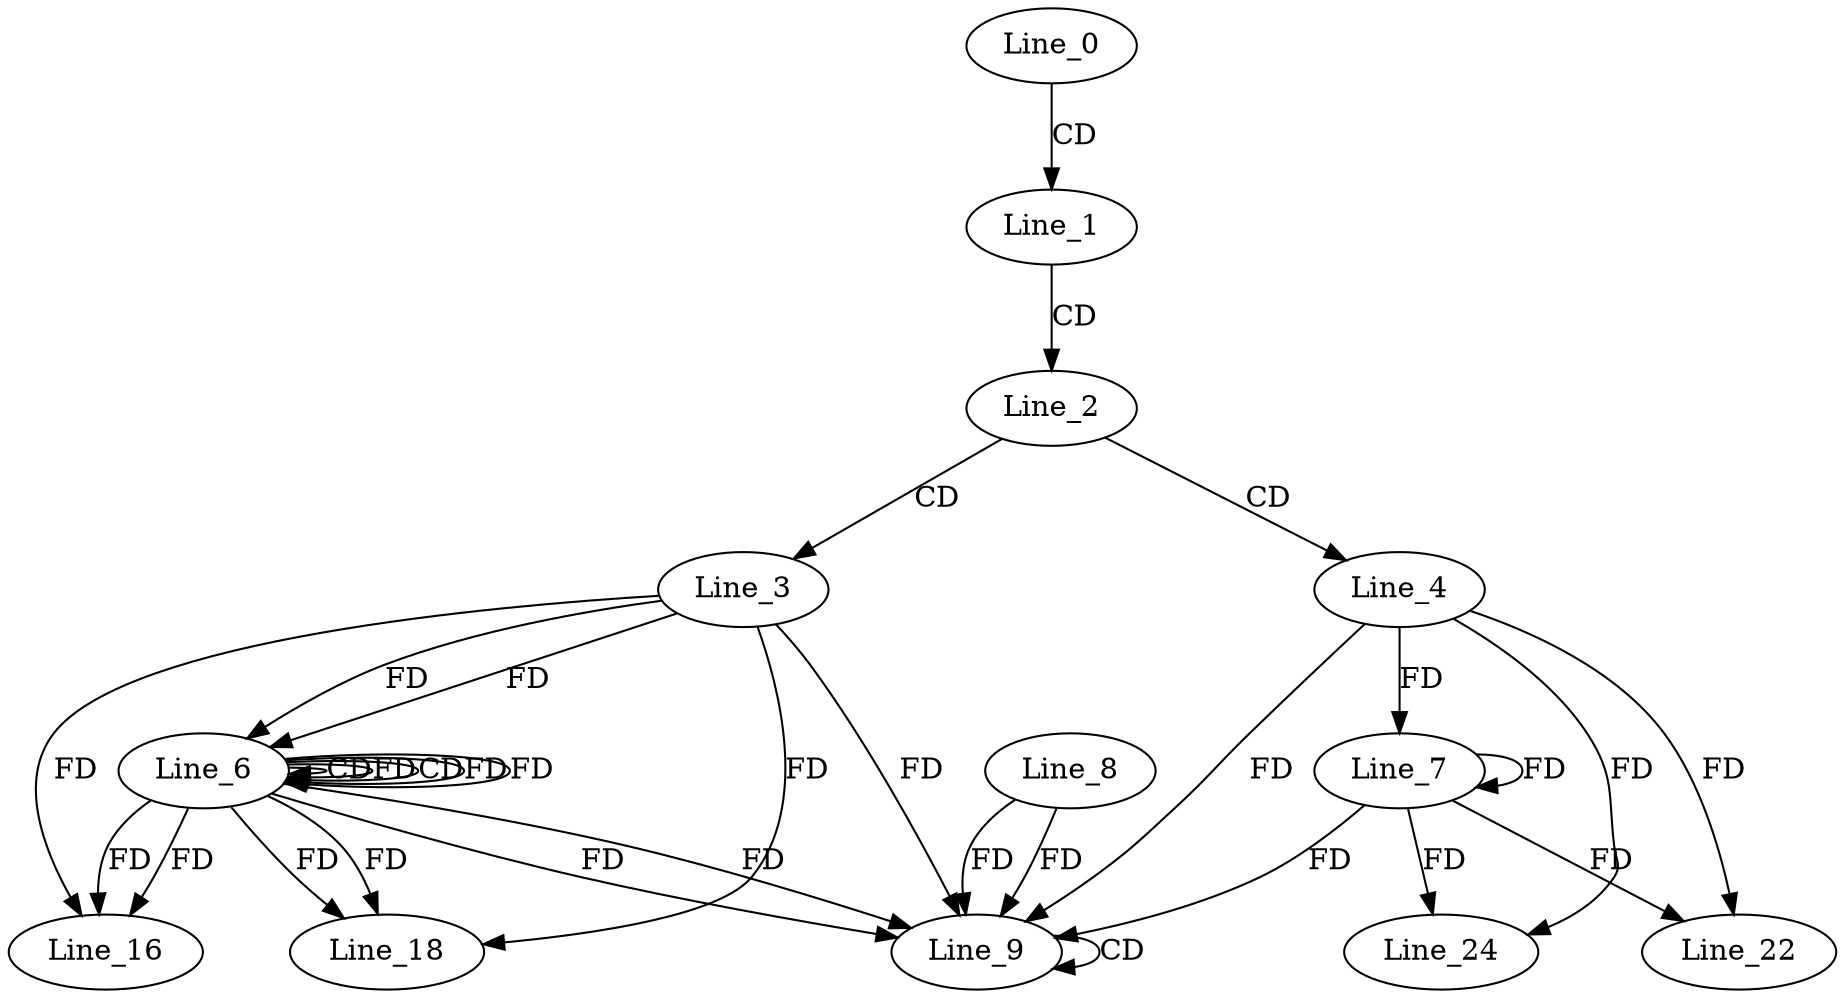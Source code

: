 digraph G {
  Line_0;
  Line_1;
  Line_2;
  Line_3;
  Line_4;
  Line_6;
  Line_6;
  Line_6;
  Line_7;
  Line_9;
  Line_8;
  Line_9;
  Line_9;
  Line_16;
  Line_18;
  Line_22;
  Line_24;
  Line_0 -> Line_1 [ label="CD" ];
  Line_1 -> Line_2 [ label="CD" ];
  Line_2 -> Line_3 [ label="CD" ];
  Line_2 -> Line_4 [ label="CD" ];
  Line_6 -> Line_6 [ label="CD" ];
  Line_3 -> Line_6 [ label="FD" ];
  Line_6 -> Line_6 [ label="FD" ];
  Line_6 -> Line_6 [ label="CD" ];
  Line_3 -> Line_6 [ label="FD" ];
  Line_6 -> Line_6 [ label="FD" ];
  Line_6 -> Line_6 [ label="FD" ];
  Line_4 -> Line_7 [ label="FD" ];
  Line_7 -> Line_7 [ label="FD" ];
  Line_3 -> Line_9 [ label="FD" ];
  Line_6 -> Line_9 [ label="FD" ];
  Line_6 -> Line_9 [ label="FD" ];
  Line_8 -> Line_9 [ label="FD" ];
  Line_9 -> Line_9 [ label="CD" ];
  Line_4 -> Line_9 [ label="FD" ];
  Line_7 -> Line_9 [ label="FD" ];
  Line_8 -> Line_9 [ label="FD" ];
  Line_3 -> Line_16 [ label="FD" ];
  Line_6 -> Line_16 [ label="FD" ];
  Line_6 -> Line_16 [ label="FD" ];
  Line_3 -> Line_18 [ label="FD" ];
  Line_6 -> Line_18 [ label="FD" ];
  Line_6 -> Line_18 [ label="FD" ];
  Line_4 -> Line_22 [ label="FD" ];
  Line_7 -> Line_22 [ label="FD" ];
  Line_4 -> Line_24 [ label="FD" ];
  Line_7 -> Line_24 [ label="FD" ];
}
